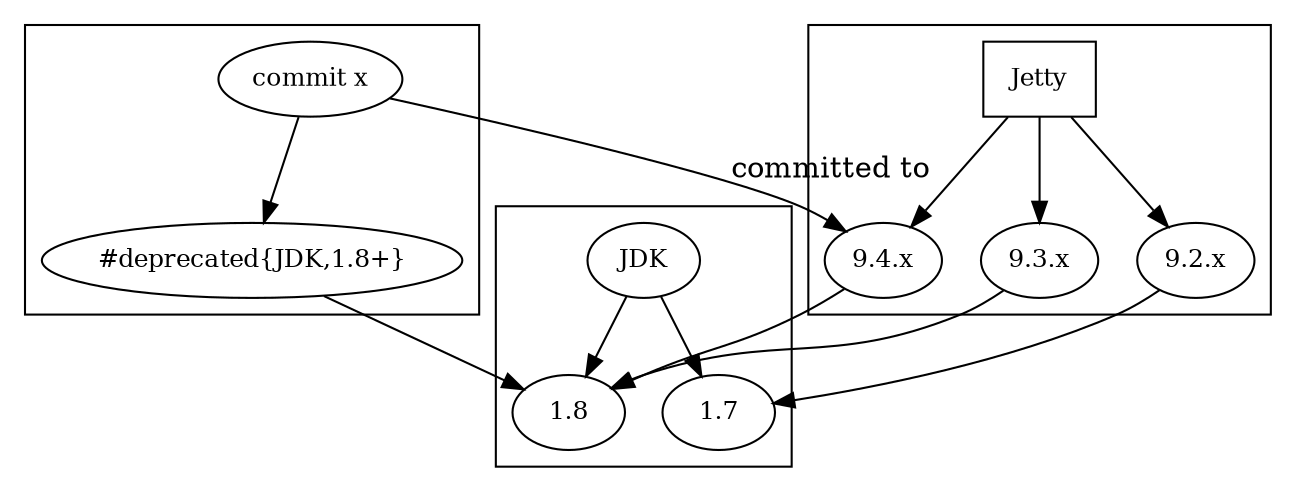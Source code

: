 digraph G {
 ratio=auto; node[fontsize=12];
 compound=true;
 subgraph cluster0 {
 "commit x"->"#deprecated{JDK,1.8+}";
 }
 subgraph cluster1 {
 Jetty[shape=box];
 Jetty->"9.4.x";
 Jetty->"9.3.x";
 Jetty->"9.2.x";
 {rank=same; "9.2.x","9.3.x","9.4.x"}
 }
 subgraph cluster2 {
 JDK[shape=oval];
 1.7[shape=oval];
 1.8[shape=oval];
 JDK->1.7;
 JDK->1.8;
 }

 "9.2.x"->1.7;
 "9.3.x"->1.8;
 "9.4.x"->1.8;

 "#deprecated{JDK,1.8+}" -> 1.8;

 "commit x"->"9.4.x"[label="committed to"];
 }
